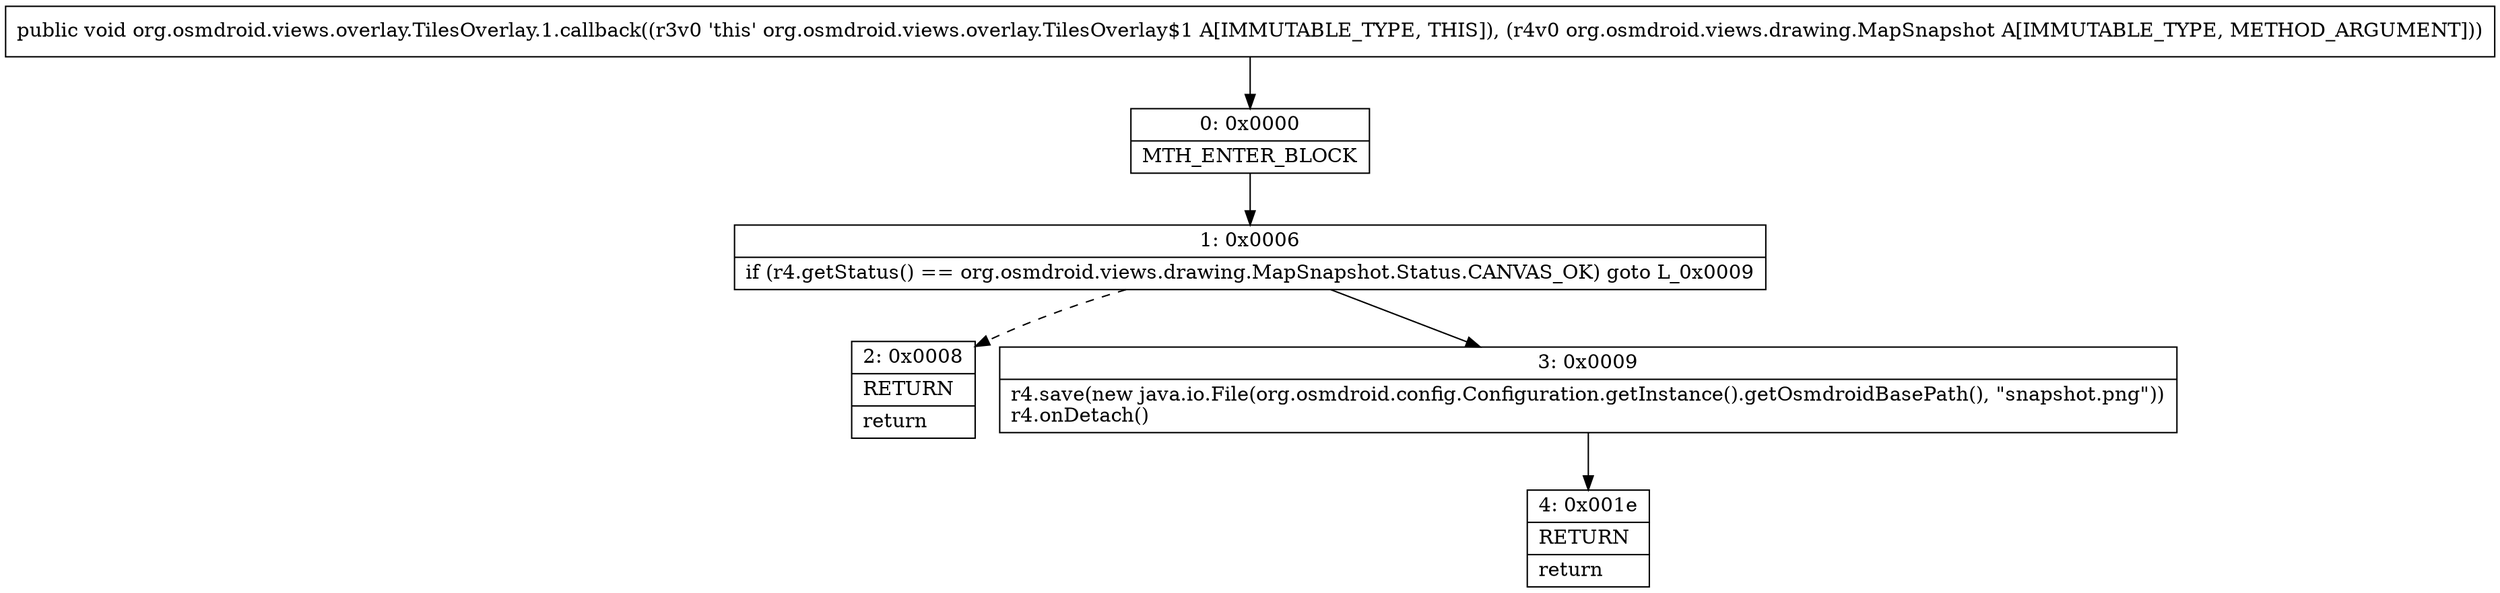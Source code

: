 digraph "CFG fororg.osmdroid.views.overlay.TilesOverlay.1.callback(Lorg\/osmdroid\/views\/drawing\/MapSnapshot;)V" {
Node_0 [shape=record,label="{0\:\ 0x0000|MTH_ENTER_BLOCK\l}"];
Node_1 [shape=record,label="{1\:\ 0x0006|if (r4.getStatus() == org.osmdroid.views.drawing.MapSnapshot.Status.CANVAS_OK) goto L_0x0009\l}"];
Node_2 [shape=record,label="{2\:\ 0x0008|RETURN\l|return\l}"];
Node_3 [shape=record,label="{3\:\ 0x0009|r4.save(new java.io.File(org.osmdroid.config.Configuration.getInstance().getOsmdroidBasePath(), \"snapshot.png\"))\lr4.onDetach()\l}"];
Node_4 [shape=record,label="{4\:\ 0x001e|RETURN\l|return\l}"];
MethodNode[shape=record,label="{public void org.osmdroid.views.overlay.TilesOverlay.1.callback((r3v0 'this' org.osmdroid.views.overlay.TilesOverlay$1 A[IMMUTABLE_TYPE, THIS]), (r4v0 org.osmdroid.views.drawing.MapSnapshot A[IMMUTABLE_TYPE, METHOD_ARGUMENT])) }"];
MethodNode -> Node_0;
Node_0 -> Node_1;
Node_1 -> Node_2[style=dashed];
Node_1 -> Node_3;
Node_3 -> Node_4;
}

